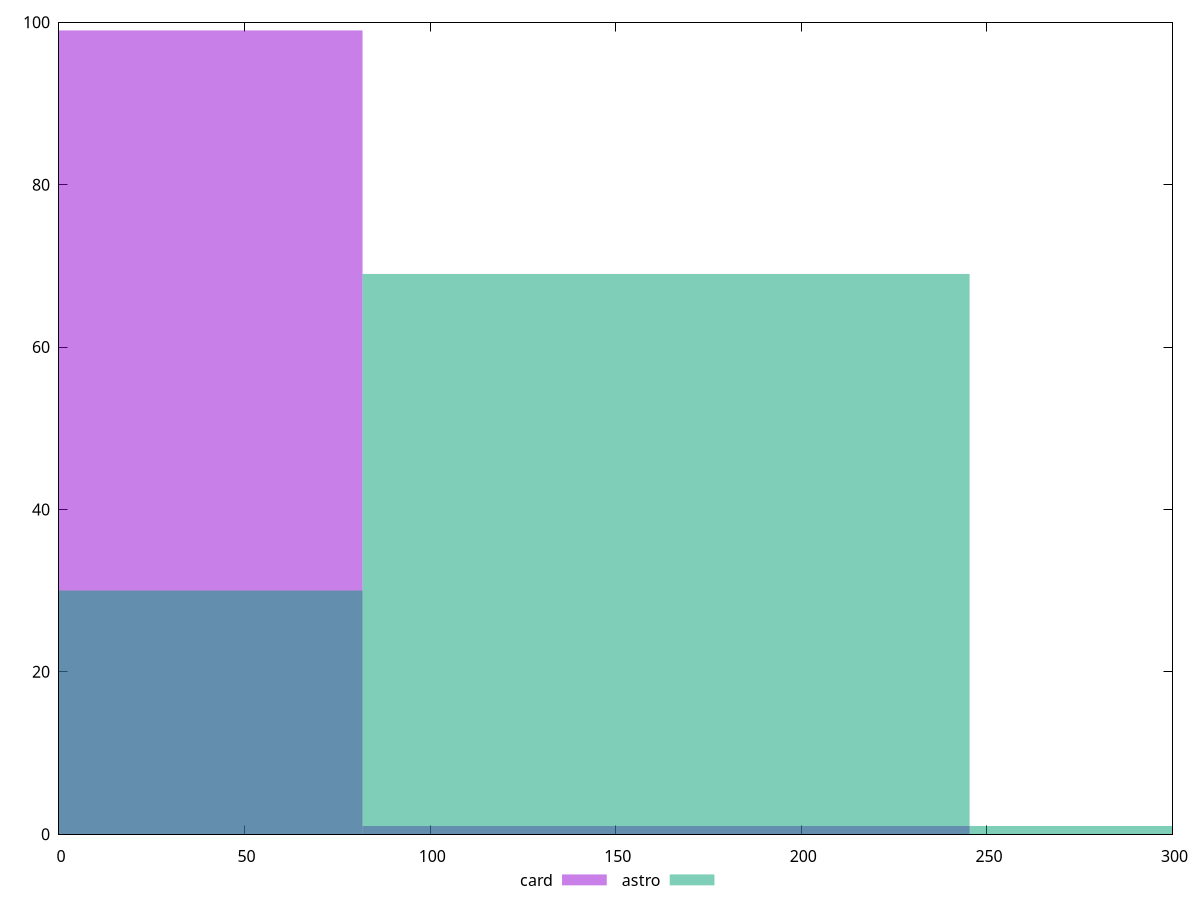 reset

$card <<EOF
163.56056702486495 1
0 99
EOF

$astro <<EOF
327.1211340497299 1
163.56056702486495 69
0 30
EOF

set key outside below
set boxwidth 163.56056702486495
set xrange [0:300]
set yrange [0:100]
set trange [0:100]
set style fill transparent solid 0.5 noborder
set terminal svg size 640, 500 enhanced background rgb 'white'
set output "reports/report_00031_2021-02-24T23-18-18.084Z/unminified-javascript/comparison/histogram/2_vs_3.svg"

plot $card title "card" with boxes, \
     $astro title "astro" with boxes

reset
